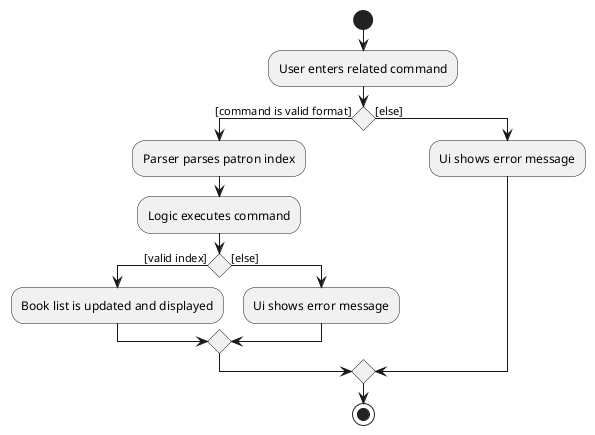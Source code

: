 @startuml
start
:User enters related command;
if () then ([command is valid format])
    :Parser parses patron index;
    :Logic executes command;
    if () then ([valid index])
        :Book list is updated and displayed;
    else([else])
        :Ui shows error message;
    endif
else([else])
    :Ui shows error message;
endif
stop
@enduml
